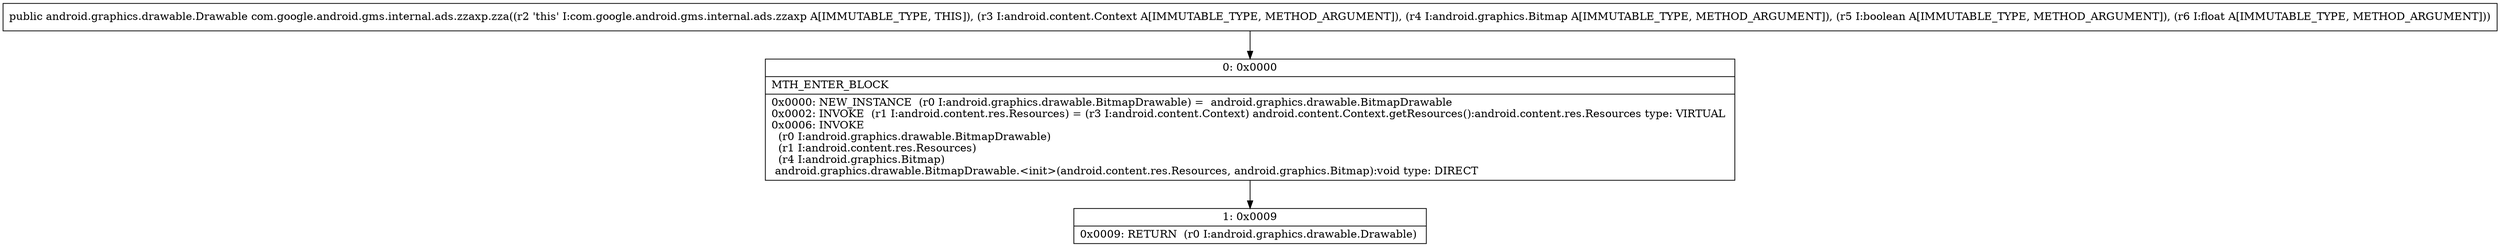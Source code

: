 digraph "CFG forcom.google.android.gms.internal.ads.zzaxp.zza(Landroid\/content\/Context;Landroid\/graphics\/Bitmap;ZF)Landroid\/graphics\/drawable\/Drawable;" {
Node_0 [shape=record,label="{0\:\ 0x0000|MTH_ENTER_BLOCK\l|0x0000: NEW_INSTANCE  (r0 I:android.graphics.drawable.BitmapDrawable) =  android.graphics.drawable.BitmapDrawable \l0x0002: INVOKE  (r1 I:android.content.res.Resources) = (r3 I:android.content.Context) android.content.Context.getResources():android.content.res.Resources type: VIRTUAL \l0x0006: INVOKE  \l  (r0 I:android.graphics.drawable.BitmapDrawable)\l  (r1 I:android.content.res.Resources)\l  (r4 I:android.graphics.Bitmap)\l android.graphics.drawable.BitmapDrawable.\<init\>(android.content.res.Resources, android.graphics.Bitmap):void type: DIRECT \l}"];
Node_1 [shape=record,label="{1\:\ 0x0009|0x0009: RETURN  (r0 I:android.graphics.drawable.Drawable) \l}"];
MethodNode[shape=record,label="{public android.graphics.drawable.Drawable com.google.android.gms.internal.ads.zzaxp.zza((r2 'this' I:com.google.android.gms.internal.ads.zzaxp A[IMMUTABLE_TYPE, THIS]), (r3 I:android.content.Context A[IMMUTABLE_TYPE, METHOD_ARGUMENT]), (r4 I:android.graphics.Bitmap A[IMMUTABLE_TYPE, METHOD_ARGUMENT]), (r5 I:boolean A[IMMUTABLE_TYPE, METHOD_ARGUMENT]), (r6 I:float A[IMMUTABLE_TYPE, METHOD_ARGUMENT])) }"];
MethodNode -> Node_0;
Node_0 -> Node_1;
}

